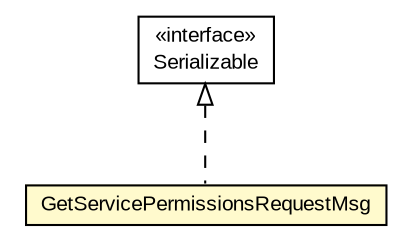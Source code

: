 #!/usr/local/bin/dot
#
# Class diagram 
# Generated by UMLGraph version R5_6-24-gf6e263 (http://www.umlgraph.org/)
#

digraph G {
	edge [fontname="arial",fontsize=10,labelfontname="arial",labelfontsize=10];
	node [fontname="arial",fontsize=10,shape=plaintext];
	nodesep=0.25;
	ranksep=0.5;
	// org.miloss.fgsms.services.interfaces.policyconfiguration.GetServicePermissionsRequestMsg
	c642684 [label=<<table title="org.miloss.fgsms.services.interfaces.policyconfiguration.GetServicePermissionsRequestMsg" border="0" cellborder="1" cellspacing="0" cellpadding="2" port="p" bgcolor="lemonChiffon" href="./GetServicePermissionsRequestMsg.html">
		<tr><td><table border="0" cellspacing="0" cellpadding="1">
<tr><td align="center" balign="center"> GetServicePermissionsRequestMsg </td></tr>
		</table></td></tr>
		</table>>, URL="./GetServicePermissionsRequestMsg.html", fontname="arial", fontcolor="black", fontsize=10.0];
	//org.miloss.fgsms.services.interfaces.policyconfiguration.GetServicePermissionsRequestMsg implements java.io.Serializable
	c643334:p -> c642684:p [dir=back,arrowtail=empty,style=dashed];
	// java.io.Serializable
	c643334 [label=<<table title="java.io.Serializable" border="0" cellborder="1" cellspacing="0" cellpadding="2" port="p" href="http://java.sun.com/j2se/1.4.2/docs/api/java/io/Serializable.html">
		<tr><td><table border="0" cellspacing="0" cellpadding="1">
<tr><td align="center" balign="center"> &#171;interface&#187; </td></tr>
<tr><td align="center" balign="center"> Serializable </td></tr>
		</table></td></tr>
		</table>>, URL="http://java.sun.com/j2se/1.4.2/docs/api/java/io/Serializable.html", fontname="arial", fontcolor="black", fontsize=10.0];
}

